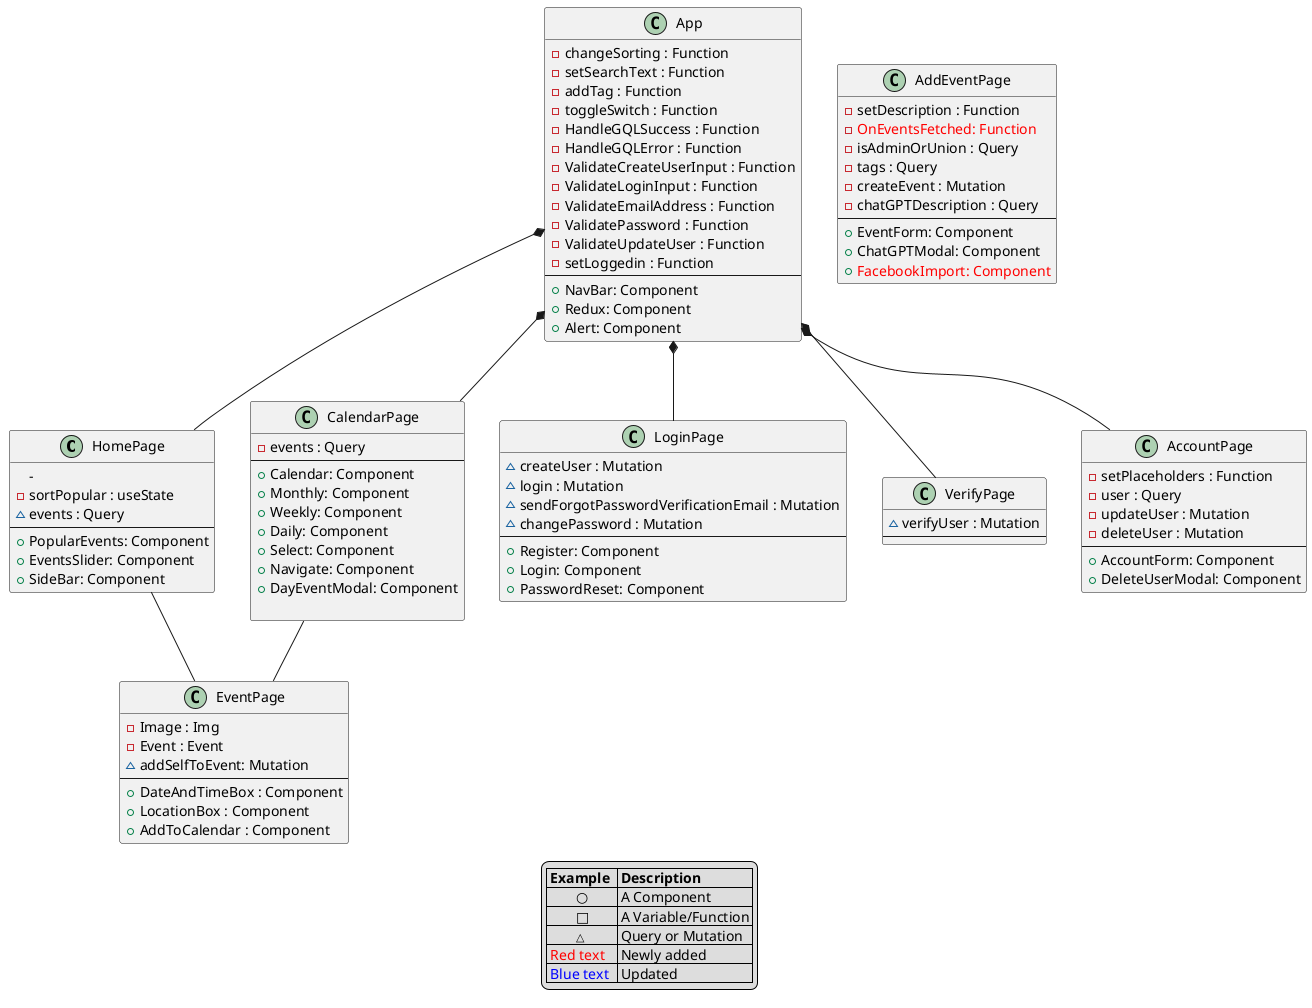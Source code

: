 @startuml FrontEndClassDiagram
class HomePage {
    - 
    - sortPopular : useState
    ~ events : Query 
    --
    + PopularEvents: Component
    + EventsSlider: Component
    + SideBar: Component
}

class App {
    - changeSorting : Function
    - setSearchText : Function
    - addTag : Function
    - toggleSwitch : Function
    - HandleGQLSuccess : Function
    - HandleGQLError : Function
    - ValidateCreateUserInput : Function
    - ValidateLoginInput : Function
    - ValidateEmailAddress : Function
    - ValidatePassword : Function
    - ValidateUpdateUser : Function
    - setLoggedin : Function
    --
    + NavBar: Component
    + Redux: Component
    + Alert: Component
    }
class CalendarPage {
    - events : Query
    --
    + Calendar: Component
    + Monthly: Component
    + Weekly: Component
    + Daily: Component
    + Select: Component
    + Navigate: Component
    + DayEventModal: Component

}
class EventPage {
    -Image : Img
    -Event : Event
     ~addSelfToEvent: Mutation
    --
    + DateAndTimeBox : Component
    + LocationBox : Component
    + AddToCalendar : Component
}
class LoginPage {
    ~ createUser : Mutation
    ~ login : Mutation
    ~ sendForgotPasswordVerificationEmail : Mutation
    ~ changePassword : Mutation
    --
    +Register: Component
    +Login: Component
    +PasswordReset: Component
    }
class VerifyPage {
~ verifyUser : Mutation
--
}
class AccountPage {
    - setPlaceholders : Function
    - user : Query
    - updateUser : Mutation
    - deleteUser : Mutation
    --
    + AccountForm: Component
    + DeleteUserModal: Component
}
class AddEventPage {
    - setDescription : Function
    - <color:red>OnEventsFetched: Function
    -isAdminOrUnion : Query
    -tags : Query
    - createEvent : Mutation
    - chatGPTDescription : Query
    --
    + EventForm: Component
    + ChatGPTModal: Component
    + <color:red>FacebookImport: Component
}

App*-- HomePage    
App*-- CalendarPage  
App*-- LoginPage
App*-- VerifyPage
CalendarPage-- EventPage 
HomePage-- EventPage
App*-- AccountPage
legend
    |= Example  |= Description |
    |        ○ | A Component |
    |        □ | A Variable/Function |
    |        <size:11>△ | Query or Mutation |
    |<color:red> Red text | Newly added|
    |<color:blue> Blue text | Updated |
endlegend
@enduml


